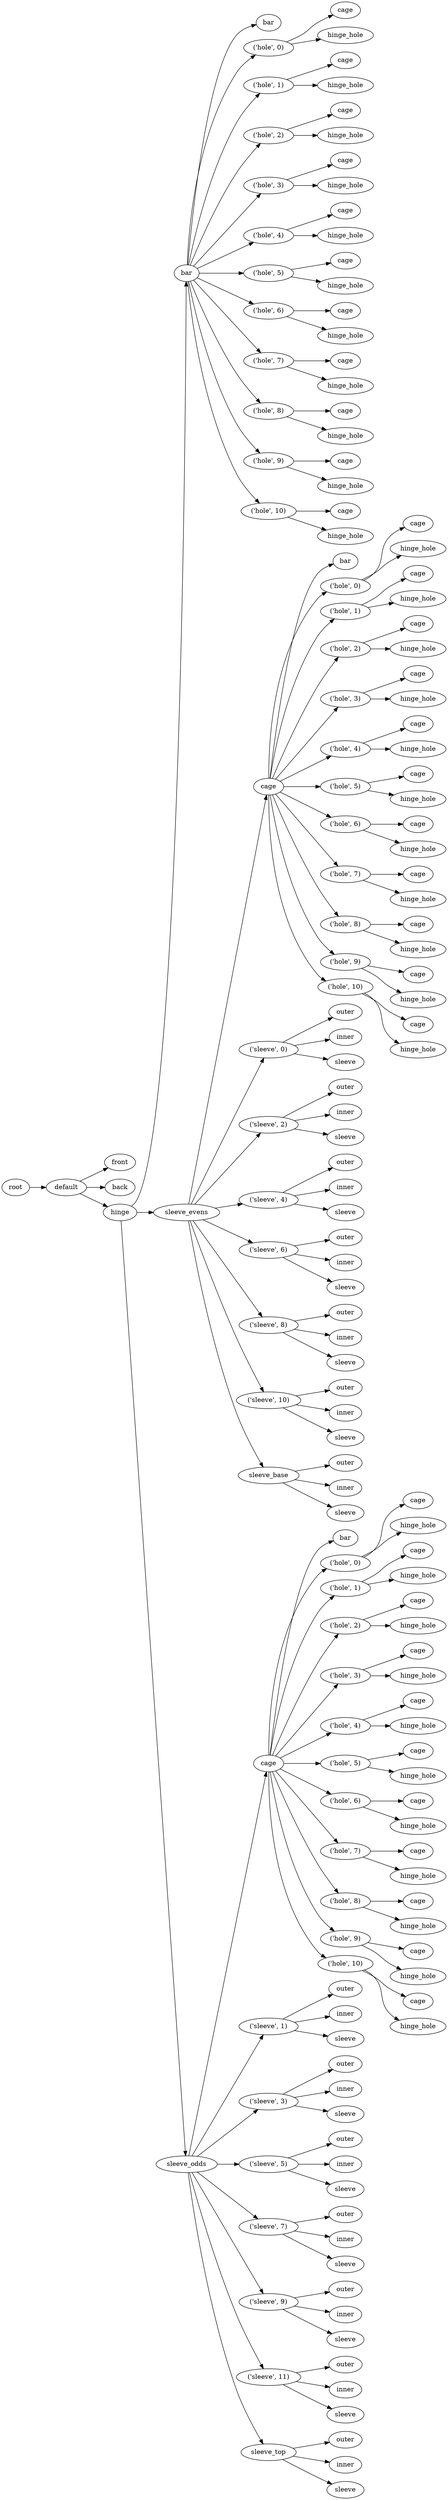 digraph default {
	graph [rankdir=LR]
	root_1 [label=root href="javascript:s=&quot;\(\)\nNone&quot;; console.log(s); alert(s);"]
	default_2 [label=default href="javascript:s=&quot;\(&#x27;default&#x27;,\)\nHingedFlap&quot;; console.log(s); alert(s);" tooltip=HingedFlap]
	front_3 [label=front href="javascript:s=&quot;\(&#x27;default&#x27;,\ &#x27;front&#x27;\)\nBox&quot;; console.log(s); alert(s);" tooltip=Box]
	back_4 [label=back href="javascript:s=&quot;\(&#x27;default&#x27;,\ &#x27;back&#x27;\)\nBox&quot;; console.log(s); alert(s);" tooltip=Box]
	hinge_5 [label=hinge href="javascript:s=&quot;\(&#x27;default&#x27;,\ &#x27;hinge&#x27;\)\nHinge&quot;; console.log(s); alert(s);" tooltip=Hinge]
	bar_6 [label=bar href="javascript:s=&quot;\(&#x27;default&#x27;,\ &#x27;hinge&#x27;,\ &#x27;bar&#x27;\)\nHingeBar&quot;; console.log(s); alert(s);" tooltip=HingeBar]
	bar_7 [label=bar href="javascript:s=&quot;\(&#x27;default&#x27;,\ &#x27;hinge&#x27;,\ &#x27;bar&#x27;,\ &#x27;bar&#x27;\)\nCylinder&quot;; console.log(s); alert(s);" tooltip=Cylinder]
	hole_8 [label="\('hole',\ 0\)" href="javascript:s=&quot;\(&#x27;default&#x27;,\ &#x27;hinge&#x27;,\ &#x27;bar&#x27;,\ \(&#x27;hole&#x27;,\ 0\)\)\nHingeHole&quot;; console.log(s); alert(s);" tooltip=HingeHole]
	cage_9 [label=cage href="javascript:s=&quot;\(&#x27;default&#x27;,\ &#x27;hinge&#x27;,\ &#x27;bar&#x27;,\ \(&#x27;hole&#x27;,\ 0\),\ &#x27;cage&#x27;\)\nCylinder&quot;; console.log(s); alert(s);" tooltip=Cylinder]
	hinge_hole_10 [label=hinge_hole href="javascript:s=&quot;\(&#x27;default&#x27;,\ &#x27;hinge&#x27;,\ &#x27;bar&#x27;,\ \(&#x27;hole&#x27;,\ 0\),\ &#x27;hinge_hole&#x27;\)\nRotateExtrude&quot;; console.log(s); alert(s);" tooltip=RotateExtrude]
	hole_11 [label="\('hole',\ 1\)" href="javascript:s=&quot;\(&#x27;default&#x27;,\ &#x27;hinge&#x27;,\ &#x27;bar&#x27;,\ \(&#x27;hole&#x27;,\ 1\)\)\nHingeHole&quot;; console.log(s); alert(s);" tooltip=HingeHole]
	cage_12 [label=cage href="javascript:s=&quot;\(&#x27;default&#x27;,\ &#x27;hinge&#x27;,\ &#x27;bar&#x27;,\ \(&#x27;hole&#x27;,\ 1\),\ &#x27;cage&#x27;\)\nCylinder&quot;; console.log(s); alert(s);" tooltip=Cylinder]
	hinge_hole_13 [label=hinge_hole href="javascript:s=&quot;\(&#x27;default&#x27;,\ &#x27;hinge&#x27;,\ &#x27;bar&#x27;,\ \(&#x27;hole&#x27;,\ 1\),\ &#x27;hinge_hole&#x27;\)\nRotateExtrude&quot;; console.log(s); alert(s);" tooltip=RotateExtrude]
	hole_14 [label="\('hole',\ 2\)" href="javascript:s=&quot;\(&#x27;default&#x27;,\ &#x27;hinge&#x27;,\ &#x27;bar&#x27;,\ \(&#x27;hole&#x27;,\ 2\)\)\nHingeHole&quot;; console.log(s); alert(s);" tooltip=HingeHole]
	cage_15 [label=cage href="javascript:s=&quot;\(&#x27;default&#x27;,\ &#x27;hinge&#x27;,\ &#x27;bar&#x27;,\ \(&#x27;hole&#x27;,\ 2\),\ &#x27;cage&#x27;\)\nCylinder&quot;; console.log(s); alert(s);" tooltip=Cylinder]
	hinge_hole_16 [label=hinge_hole href="javascript:s=&quot;\(&#x27;default&#x27;,\ &#x27;hinge&#x27;,\ &#x27;bar&#x27;,\ \(&#x27;hole&#x27;,\ 2\),\ &#x27;hinge_hole&#x27;\)\nRotateExtrude&quot;; console.log(s); alert(s);" tooltip=RotateExtrude]
	hole_17 [label="\('hole',\ 3\)" href="javascript:s=&quot;\(&#x27;default&#x27;,\ &#x27;hinge&#x27;,\ &#x27;bar&#x27;,\ \(&#x27;hole&#x27;,\ 3\)\)\nHingeHole&quot;; console.log(s); alert(s);" tooltip=HingeHole]
	cage_18 [label=cage href="javascript:s=&quot;\(&#x27;default&#x27;,\ &#x27;hinge&#x27;,\ &#x27;bar&#x27;,\ \(&#x27;hole&#x27;,\ 3\),\ &#x27;cage&#x27;\)\nCylinder&quot;; console.log(s); alert(s);" tooltip=Cylinder]
	hinge_hole_19 [label=hinge_hole href="javascript:s=&quot;\(&#x27;default&#x27;,\ &#x27;hinge&#x27;,\ &#x27;bar&#x27;,\ \(&#x27;hole&#x27;,\ 3\),\ &#x27;hinge_hole&#x27;\)\nRotateExtrude&quot;; console.log(s); alert(s);" tooltip=RotateExtrude]
	hole_20 [label="\('hole',\ 4\)" href="javascript:s=&quot;\(&#x27;default&#x27;,\ &#x27;hinge&#x27;,\ &#x27;bar&#x27;,\ \(&#x27;hole&#x27;,\ 4\)\)\nHingeHole&quot;; console.log(s); alert(s);" tooltip=HingeHole]
	cage_21 [label=cage href="javascript:s=&quot;\(&#x27;default&#x27;,\ &#x27;hinge&#x27;,\ &#x27;bar&#x27;,\ \(&#x27;hole&#x27;,\ 4\),\ &#x27;cage&#x27;\)\nCylinder&quot;; console.log(s); alert(s);" tooltip=Cylinder]
	hinge_hole_22 [label=hinge_hole href="javascript:s=&quot;\(&#x27;default&#x27;,\ &#x27;hinge&#x27;,\ &#x27;bar&#x27;,\ \(&#x27;hole&#x27;,\ 4\),\ &#x27;hinge_hole&#x27;\)\nRotateExtrude&quot;; console.log(s); alert(s);" tooltip=RotateExtrude]
	hole_23 [label="\('hole',\ 5\)" href="javascript:s=&quot;\(&#x27;default&#x27;,\ &#x27;hinge&#x27;,\ &#x27;bar&#x27;,\ \(&#x27;hole&#x27;,\ 5\)\)\nHingeHole&quot;; console.log(s); alert(s);" tooltip=HingeHole]
	cage_24 [label=cage href="javascript:s=&quot;\(&#x27;default&#x27;,\ &#x27;hinge&#x27;,\ &#x27;bar&#x27;,\ \(&#x27;hole&#x27;,\ 5\),\ &#x27;cage&#x27;\)\nCylinder&quot;; console.log(s); alert(s);" tooltip=Cylinder]
	hinge_hole_25 [label=hinge_hole href="javascript:s=&quot;\(&#x27;default&#x27;,\ &#x27;hinge&#x27;,\ &#x27;bar&#x27;,\ \(&#x27;hole&#x27;,\ 5\),\ &#x27;hinge_hole&#x27;\)\nRotateExtrude&quot;; console.log(s); alert(s);" tooltip=RotateExtrude]
	hole_26 [label="\('hole',\ 6\)" href="javascript:s=&quot;\(&#x27;default&#x27;,\ &#x27;hinge&#x27;,\ &#x27;bar&#x27;,\ \(&#x27;hole&#x27;,\ 6\)\)\nHingeHole&quot;; console.log(s); alert(s);" tooltip=HingeHole]
	cage_27 [label=cage href="javascript:s=&quot;\(&#x27;default&#x27;,\ &#x27;hinge&#x27;,\ &#x27;bar&#x27;,\ \(&#x27;hole&#x27;,\ 6\),\ &#x27;cage&#x27;\)\nCylinder&quot;; console.log(s); alert(s);" tooltip=Cylinder]
	hinge_hole_28 [label=hinge_hole href="javascript:s=&quot;\(&#x27;default&#x27;,\ &#x27;hinge&#x27;,\ &#x27;bar&#x27;,\ \(&#x27;hole&#x27;,\ 6\),\ &#x27;hinge_hole&#x27;\)\nRotateExtrude&quot;; console.log(s); alert(s);" tooltip=RotateExtrude]
	hole_29 [label="\('hole',\ 7\)" href="javascript:s=&quot;\(&#x27;default&#x27;,\ &#x27;hinge&#x27;,\ &#x27;bar&#x27;,\ \(&#x27;hole&#x27;,\ 7\)\)\nHingeHole&quot;; console.log(s); alert(s);" tooltip=HingeHole]
	cage_30 [label=cage href="javascript:s=&quot;\(&#x27;default&#x27;,\ &#x27;hinge&#x27;,\ &#x27;bar&#x27;,\ \(&#x27;hole&#x27;,\ 7\),\ &#x27;cage&#x27;\)\nCylinder&quot;; console.log(s); alert(s);" tooltip=Cylinder]
	hinge_hole_31 [label=hinge_hole href="javascript:s=&quot;\(&#x27;default&#x27;,\ &#x27;hinge&#x27;,\ &#x27;bar&#x27;,\ \(&#x27;hole&#x27;,\ 7\),\ &#x27;hinge_hole&#x27;\)\nRotateExtrude&quot;; console.log(s); alert(s);" tooltip=RotateExtrude]
	hole_32 [label="\('hole',\ 8\)" href="javascript:s=&quot;\(&#x27;default&#x27;,\ &#x27;hinge&#x27;,\ &#x27;bar&#x27;,\ \(&#x27;hole&#x27;,\ 8\)\)\nHingeHole&quot;; console.log(s); alert(s);" tooltip=HingeHole]
	cage_33 [label=cage href="javascript:s=&quot;\(&#x27;default&#x27;,\ &#x27;hinge&#x27;,\ &#x27;bar&#x27;,\ \(&#x27;hole&#x27;,\ 8\),\ &#x27;cage&#x27;\)\nCylinder&quot;; console.log(s); alert(s);" tooltip=Cylinder]
	hinge_hole_34 [label=hinge_hole href="javascript:s=&quot;\(&#x27;default&#x27;,\ &#x27;hinge&#x27;,\ &#x27;bar&#x27;,\ \(&#x27;hole&#x27;,\ 8\),\ &#x27;hinge_hole&#x27;\)\nRotateExtrude&quot;; console.log(s); alert(s);" tooltip=RotateExtrude]
	hole_35 [label="\('hole',\ 9\)" href="javascript:s=&quot;\(&#x27;default&#x27;,\ &#x27;hinge&#x27;,\ &#x27;bar&#x27;,\ \(&#x27;hole&#x27;,\ 9\)\)\nHingeHole&quot;; console.log(s); alert(s);" tooltip=HingeHole]
	cage_36 [label=cage href="javascript:s=&quot;\(&#x27;default&#x27;,\ &#x27;hinge&#x27;,\ &#x27;bar&#x27;,\ \(&#x27;hole&#x27;,\ 9\),\ &#x27;cage&#x27;\)\nCylinder&quot;; console.log(s); alert(s);" tooltip=Cylinder]
	hinge_hole_37 [label=hinge_hole href="javascript:s=&quot;\(&#x27;default&#x27;,\ &#x27;hinge&#x27;,\ &#x27;bar&#x27;,\ \(&#x27;hole&#x27;,\ 9\),\ &#x27;hinge_hole&#x27;\)\nRotateExtrude&quot;; console.log(s); alert(s);" tooltip=RotateExtrude]
	hole_38 [label="\('hole',\ 10\)" href="javascript:s=&quot;\(&#x27;default&#x27;,\ &#x27;hinge&#x27;,\ &#x27;bar&#x27;,\ \(&#x27;hole&#x27;,\ 10\)\)\nHingeHole&quot;; console.log(s); alert(s);" tooltip=HingeHole]
	cage_39 [label=cage href="javascript:s=&quot;\(&#x27;default&#x27;,\ &#x27;hinge&#x27;,\ &#x27;bar&#x27;,\ \(&#x27;hole&#x27;,\ 10\),\ &#x27;cage&#x27;\)\nCylinder&quot;; console.log(s); alert(s);" tooltip=Cylinder]
	hinge_hole_40 [label=hinge_hole href="javascript:s=&quot;\(&#x27;default&#x27;,\ &#x27;hinge&#x27;,\ &#x27;bar&#x27;,\ \(&#x27;hole&#x27;,\ 10\),\ &#x27;hinge_hole&#x27;\)\nRotateExtrude&quot;; console.log(s); alert(s);" tooltip=RotateExtrude]
	sleeve_evens_41 [label=sleeve_evens href="javascript:s=&quot;\(&#x27;default&#x27;,\ &#x27;hinge&#x27;,\ &#x27;sleeve_evens&#x27;\)\nHingeBarSleeveHoles&quot;; console.log(s); alert(s);" tooltip=HingeBarSleeveHoles]
	cage_42 [label=cage href="javascript:s=&quot;\(&#x27;default&#x27;,\ &#x27;hinge&#x27;,\ &#x27;sleeve_evens&#x27;,\ &#x27;cage&#x27;\)\nHingeBar&quot;; console.log(s); alert(s);" tooltip=HingeBar]
	bar_43 [label=bar href="javascript:s=&quot;\(&#x27;default&#x27;,\ &#x27;hinge&#x27;,\ &#x27;sleeve_evens&#x27;,\ &#x27;cage&#x27;,\ &#x27;bar&#x27;\)\nCylinder&quot;; console.log(s); alert(s);" tooltip=Cylinder]
	hole_44 [label="\('hole',\ 0\)" href="javascript:s=&quot;\(&#x27;default&#x27;,\ &#x27;hinge&#x27;,\ &#x27;sleeve_evens&#x27;,\ &#x27;cage&#x27;,\ \(&#x27;hole&#x27;,\ 0\)\)\nHingeHole&quot;; console.log(s); alert(s);" tooltip=HingeHole]
	cage_45 [label=cage href="javascript:s=&quot;\(&#x27;default&#x27;,\ &#x27;hinge&#x27;,\ &#x27;sleeve_evens&#x27;,\ &#x27;cage&#x27;,\ \(&#x27;hole&#x27;,\ 0\),\ &#x27;cage&#x27;\)\nCylinder&quot;; console.log(s); alert(s);" tooltip=Cylinder]
	hinge_hole_46 [label=hinge_hole href="javascript:s=&quot;\(&#x27;default&#x27;,\ &#x27;hinge&#x27;,\ &#x27;sleeve_evens&#x27;,\ &#x27;cage&#x27;,\ \(&#x27;hole&#x27;,\ 0\),\ &#x27;hinge_hole&#x27;\)\nRotateExtrude&quot;; console.log(s); alert(s);" tooltip=RotateExtrude]
	hole_47 [label="\('hole',\ 1\)" href="javascript:s=&quot;\(&#x27;default&#x27;,\ &#x27;hinge&#x27;,\ &#x27;sleeve_evens&#x27;,\ &#x27;cage&#x27;,\ \(&#x27;hole&#x27;,\ 1\)\)\nHingeHole&quot;; console.log(s); alert(s);" tooltip=HingeHole]
	cage_48 [label=cage href="javascript:s=&quot;\(&#x27;default&#x27;,\ &#x27;hinge&#x27;,\ &#x27;sleeve_evens&#x27;,\ &#x27;cage&#x27;,\ \(&#x27;hole&#x27;,\ 1\),\ &#x27;cage&#x27;\)\nCylinder&quot;; console.log(s); alert(s);" tooltip=Cylinder]
	hinge_hole_49 [label=hinge_hole href="javascript:s=&quot;\(&#x27;default&#x27;,\ &#x27;hinge&#x27;,\ &#x27;sleeve_evens&#x27;,\ &#x27;cage&#x27;,\ \(&#x27;hole&#x27;,\ 1\),\ &#x27;hinge_hole&#x27;\)\nRotateExtrude&quot;; console.log(s); alert(s);" tooltip=RotateExtrude]
	hole_50 [label="\('hole',\ 2\)" href="javascript:s=&quot;\(&#x27;default&#x27;,\ &#x27;hinge&#x27;,\ &#x27;sleeve_evens&#x27;,\ &#x27;cage&#x27;,\ \(&#x27;hole&#x27;,\ 2\)\)\nHingeHole&quot;; console.log(s); alert(s);" tooltip=HingeHole]
	cage_51 [label=cage href="javascript:s=&quot;\(&#x27;default&#x27;,\ &#x27;hinge&#x27;,\ &#x27;sleeve_evens&#x27;,\ &#x27;cage&#x27;,\ \(&#x27;hole&#x27;,\ 2\),\ &#x27;cage&#x27;\)\nCylinder&quot;; console.log(s); alert(s);" tooltip=Cylinder]
	hinge_hole_52 [label=hinge_hole href="javascript:s=&quot;\(&#x27;default&#x27;,\ &#x27;hinge&#x27;,\ &#x27;sleeve_evens&#x27;,\ &#x27;cage&#x27;,\ \(&#x27;hole&#x27;,\ 2\),\ &#x27;hinge_hole&#x27;\)\nRotateExtrude&quot;; console.log(s); alert(s);" tooltip=RotateExtrude]
	hole_53 [label="\('hole',\ 3\)" href="javascript:s=&quot;\(&#x27;default&#x27;,\ &#x27;hinge&#x27;,\ &#x27;sleeve_evens&#x27;,\ &#x27;cage&#x27;,\ \(&#x27;hole&#x27;,\ 3\)\)\nHingeHole&quot;; console.log(s); alert(s);" tooltip=HingeHole]
	cage_54 [label=cage href="javascript:s=&quot;\(&#x27;default&#x27;,\ &#x27;hinge&#x27;,\ &#x27;sleeve_evens&#x27;,\ &#x27;cage&#x27;,\ \(&#x27;hole&#x27;,\ 3\),\ &#x27;cage&#x27;\)\nCylinder&quot;; console.log(s); alert(s);" tooltip=Cylinder]
	hinge_hole_55 [label=hinge_hole href="javascript:s=&quot;\(&#x27;default&#x27;,\ &#x27;hinge&#x27;,\ &#x27;sleeve_evens&#x27;,\ &#x27;cage&#x27;,\ \(&#x27;hole&#x27;,\ 3\),\ &#x27;hinge_hole&#x27;\)\nRotateExtrude&quot;; console.log(s); alert(s);" tooltip=RotateExtrude]
	hole_56 [label="\('hole',\ 4\)" href="javascript:s=&quot;\(&#x27;default&#x27;,\ &#x27;hinge&#x27;,\ &#x27;sleeve_evens&#x27;,\ &#x27;cage&#x27;,\ \(&#x27;hole&#x27;,\ 4\)\)\nHingeHole&quot;; console.log(s); alert(s);" tooltip=HingeHole]
	cage_57 [label=cage href="javascript:s=&quot;\(&#x27;default&#x27;,\ &#x27;hinge&#x27;,\ &#x27;sleeve_evens&#x27;,\ &#x27;cage&#x27;,\ \(&#x27;hole&#x27;,\ 4\),\ &#x27;cage&#x27;\)\nCylinder&quot;; console.log(s); alert(s);" tooltip=Cylinder]
	hinge_hole_58 [label=hinge_hole href="javascript:s=&quot;\(&#x27;default&#x27;,\ &#x27;hinge&#x27;,\ &#x27;sleeve_evens&#x27;,\ &#x27;cage&#x27;,\ \(&#x27;hole&#x27;,\ 4\),\ &#x27;hinge_hole&#x27;\)\nRotateExtrude&quot;; console.log(s); alert(s);" tooltip=RotateExtrude]
	hole_59 [label="\('hole',\ 5\)" href="javascript:s=&quot;\(&#x27;default&#x27;,\ &#x27;hinge&#x27;,\ &#x27;sleeve_evens&#x27;,\ &#x27;cage&#x27;,\ \(&#x27;hole&#x27;,\ 5\)\)\nHingeHole&quot;; console.log(s); alert(s);" tooltip=HingeHole]
	cage_60 [label=cage href="javascript:s=&quot;\(&#x27;default&#x27;,\ &#x27;hinge&#x27;,\ &#x27;sleeve_evens&#x27;,\ &#x27;cage&#x27;,\ \(&#x27;hole&#x27;,\ 5\),\ &#x27;cage&#x27;\)\nCylinder&quot;; console.log(s); alert(s);" tooltip=Cylinder]
	hinge_hole_61 [label=hinge_hole href="javascript:s=&quot;\(&#x27;default&#x27;,\ &#x27;hinge&#x27;,\ &#x27;sleeve_evens&#x27;,\ &#x27;cage&#x27;,\ \(&#x27;hole&#x27;,\ 5\),\ &#x27;hinge_hole&#x27;\)\nRotateExtrude&quot;; console.log(s); alert(s);" tooltip=RotateExtrude]
	hole_62 [label="\('hole',\ 6\)" href="javascript:s=&quot;\(&#x27;default&#x27;,\ &#x27;hinge&#x27;,\ &#x27;sleeve_evens&#x27;,\ &#x27;cage&#x27;,\ \(&#x27;hole&#x27;,\ 6\)\)\nHingeHole&quot;; console.log(s); alert(s);" tooltip=HingeHole]
	cage_63 [label=cage href="javascript:s=&quot;\(&#x27;default&#x27;,\ &#x27;hinge&#x27;,\ &#x27;sleeve_evens&#x27;,\ &#x27;cage&#x27;,\ \(&#x27;hole&#x27;,\ 6\),\ &#x27;cage&#x27;\)\nCylinder&quot;; console.log(s); alert(s);" tooltip=Cylinder]
	hinge_hole_64 [label=hinge_hole href="javascript:s=&quot;\(&#x27;default&#x27;,\ &#x27;hinge&#x27;,\ &#x27;sleeve_evens&#x27;,\ &#x27;cage&#x27;,\ \(&#x27;hole&#x27;,\ 6\),\ &#x27;hinge_hole&#x27;\)\nRotateExtrude&quot;; console.log(s); alert(s);" tooltip=RotateExtrude]
	hole_65 [label="\('hole',\ 7\)" href="javascript:s=&quot;\(&#x27;default&#x27;,\ &#x27;hinge&#x27;,\ &#x27;sleeve_evens&#x27;,\ &#x27;cage&#x27;,\ \(&#x27;hole&#x27;,\ 7\)\)\nHingeHole&quot;; console.log(s); alert(s);" tooltip=HingeHole]
	cage_66 [label=cage href="javascript:s=&quot;\(&#x27;default&#x27;,\ &#x27;hinge&#x27;,\ &#x27;sleeve_evens&#x27;,\ &#x27;cage&#x27;,\ \(&#x27;hole&#x27;,\ 7\),\ &#x27;cage&#x27;\)\nCylinder&quot;; console.log(s); alert(s);" tooltip=Cylinder]
	hinge_hole_67 [label=hinge_hole href="javascript:s=&quot;\(&#x27;default&#x27;,\ &#x27;hinge&#x27;,\ &#x27;sleeve_evens&#x27;,\ &#x27;cage&#x27;,\ \(&#x27;hole&#x27;,\ 7\),\ &#x27;hinge_hole&#x27;\)\nRotateExtrude&quot;; console.log(s); alert(s);" tooltip=RotateExtrude]
	hole_68 [label="\('hole',\ 8\)" href="javascript:s=&quot;\(&#x27;default&#x27;,\ &#x27;hinge&#x27;,\ &#x27;sleeve_evens&#x27;,\ &#x27;cage&#x27;,\ \(&#x27;hole&#x27;,\ 8\)\)\nHingeHole&quot;; console.log(s); alert(s);" tooltip=HingeHole]
	cage_69 [label=cage href="javascript:s=&quot;\(&#x27;default&#x27;,\ &#x27;hinge&#x27;,\ &#x27;sleeve_evens&#x27;,\ &#x27;cage&#x27;,\ \(&#x27;hole&#x27;,\ 8\),\ &#x27;cage&#x27;\)\nCylinder&quot;; console.log(s); alert(s);" tooltip=Cylinder]
	hinge_hole_70 [label=hinge_hole href="javascript:s=&quot;\(&#x27;default&#x27;,\ &#x27;hinge&#x27;,\ &#x27;sleeve_evens&#x27;,\ &#x27;cage&#x27;,\ \(&#x27;hole&#x27;,\ 8\),\ &#x27;hinge_hole&#x27;\)\nRotateExtrude&quot;; console.log(s); alert(s);" tooltip=RotateExtrude]
	hole_71 [label="\('hole',\ 9\)" href="javascript:s=&quot;\(&#x27;default&#x27;,\ &#x27;hinge&#x27;,\ &#x27;sleeve_evens&#x27;,\ &#x27;cage&#x27;,\ \(&#x27;hole&#x27;,\ 9\)\)\nHingeHole&quot;; console.log(s); alert(s);" tooltip=HingeHole]
	cage_72 [label=cage href="javascript:s=&quot;\(&#x27;default&#x27;,\ &#x27;hinge&#x27;,\ &#x27;sleeve_evens&#x27;,\ &#x27;cage&#x27;,\ \(&#x27;hole&#x27;,\ 9\),\ &#x27;cage&#x27;\)\nCylinder&quot;; console.log(s); alert(s);" tooltip=Cylinder]
	hinge_hole_73 [label=hinge_hole href="javascript:s=&quot;\(&#x27;default&#x27;,\ &#x27;hinge&#x27;,\ &#x27;sleeve_evens&#x27;,\ &#x27;cage&#x27;,\ \(&#x27;hole&#x27;,\ 9\),\ &#x27;hinge_hole&#x27;\)\nRotateExtrude&quot;; console.log(s); alert(s);" tooltip=RotateExtrude]
	hole_74 [label="\('hole',\ 10\)" href="javascript:s=&quot;\(&#x27;default&#x27;,\ &#x27;hinge&#x27;,\ &#x27;sleeve_evens&#x27;,\ &#x27;cage&#x27;,\ \(&#x27;hole&#x27;,\ 10\)\)\nHingeHole&quot;; console.log(s); alert(s);" tooltip=HingeHole]
	cage_75 [label=cage href="javascript:s=&quot;\(&#x27;default&#x27;,\ &#x27;hinge&#x27;,\ &#x27;sleeve_evens&#x27;,\ &#x27;cage&#x27;,\ \(&#x27;hole&#x27;,\ 10\),\ &#x27;cage&#x27;\)\nCylinder&quot;; console.log(s); alert(s);" tooltip=Cylinder]
	hinge_hole_76 [label=hinge_hole href="javascript:s=&quot;\(&#x27;default&#x27;,\ &#x27;hinge&#x27;,\ &#x27;sleeve_evens&#x27;,\ &#x27;cage&#x27;,\ \(&#x27;hole&#x27;,\ 10\),\ &#x27;hinge_hole&#x27;\)\nRotateExtrude&quot;; console.log(s); alert(s);" tooltip=RotateExtrude]
	sleeve_77 [label="\('sleeve',\ 0\)" href="javascript:s=&quot;\(&#x27;default&#x27;,\ &#x27;hinge&#x27;,\ &#x27;sleeve_evens&#x27;,\ \(&#x27;sleeve&#x27;,\ 0\)\)\nSleeveAndKeyway&quot;; console.log(s); alert(s);" tooltip=SleeveAndKeyway]
	outer_78 [label=outer href="javascript:s=&quot;\(&#x27;default&#x27;,\ &#x27;hinge&#x27;,\ &#x27;sleeve_evens&#x27;,\ \(&#x27;sleeve&#x27;,\ 0\),\ &#x27;outer&#x27;\)\nCylinder&quot;; console.log(s); alert(s);" tooltip=Cylinder]
	inner_79 [label=inner href="javascript:s=&quot;\(&#x27;default&#x27;,\ &#x27;hinge&#x27;,\ &#x27;sleeve_evens&#x27;,\ \(&#x27;sleeve&#x27;,\ 0\),\ &#x27;inner&#x27;\)\nCylinder&quot;; console.log(s); alert(s);" tooltip=Cylinder]
	sleeve_80 [label=sleeve href="javascript:s=&quot;\(&#x27;default&#x27;,\ &#x27;hinge&#x27;,\ &#x27;sleeve_evens&#x27;,\ \(&#x27;sleeve&#x27;,\ 0\),\ &#x27;sleeve&#x27;\)\nLinearExtrude&quot;; console.log(s); alert(s);" tooltip=LinearExtrude]
	sleeve_81 [label="\('sleeve',\ 2\)" href="javascript:s=&quot;\(&#x27;default&#x27;,\ &#x27;hinge&#x27;,\ &#x27;sleeve_evens&#x27;,\ \(&#x27;sleeve&#x27;,\ 2\)\)\nSleeveAndKeyway&quot;; console.log(s); alert(s);" tooltip=SleeveAndKeyway]
	outer_82 [label=outer href="javascript:s=&quot;\(&#x27;default&#x27;,\ &#x27;hinge&#x27;,\ &#x27;sleeve_evens&#x27;,\ \(&#x27;sleeve&#x27;,\ 2\),\ &#x27;outer&#x27;\)\nCylinder&quot;; console.log(s); alert(s);" tooltip=Cylinder]
	inner_83 [label=inner href="javascript:s=&quot;\(&#x27;default&#x27;,\ &#x27;hinge&#x27;,\ &#x27;sleeve_evens&#x27;,\ \(&#x27;sleeve&#x27;,\ 2\),\ &#x27;inner&#x27;\)\nCylinder&quot;; console.log(s); alert(s);" tooltip=Cylinder]
	sleeve_84 [label=sleeve href="javascript:s=&quot;\(&#x27;default&#x27;,\ &#x27;hinge&#x27;,\ &#x27;sleeve_evens&#x27;,\ \(&#x27;sleeve&#x27;,\ 2\),\ &#x27;sleeve&#x27;\)\nLinearExtrude&quot;; console.log(s); alert(s);" tooltip=LinearExtrude]
	sleeve_85 [label="\('sleeve',\ 4\)" href="javascript:s=&quot;\(&#x27;default&#x27;,\ &#x27;hinge&#x27;,\ &#x27;sleeve_evens&#x27;,\ \(&#x27;sleeve&#x27;,\ 4\)\)\nSleeveAndKeyway&quot;; console.log(s); alert(s);" tooltip=SleeveAndKeyway]
	outer_86 [label=outer href="javascript:s=&quot;\(&#x27;default&#x27;,\ &#x27;hinge&#x27;,\ &#x27;sleeve_evens&#x27;,\ \(&#x27;sleeve&#x27;,\ 4\),\ &#x27;outer&#x27;\)\nCylinder&quot;; console.log(s); alert(s);" tooltip=Cylinder]
	inner_87 [label=inner href="javascript:s=&quot;\(&#x27;default&#x27;,\ &#x27;hinge&#x27;,\ &#x27;sleeve_evens&#x27;,\ \(&#x27;sleeve&#x27;,\ 4\),\ &#x27;inner&#x27;\)\nCylinder&quot;; console.log(s); alert(s);" tooltip=Cylinder]
	sleeve_88 [label=sleeve href="javascript:s=&quot;\(&#x27;default&#x27;,\ &#x27;hinge&#x27;,\ &#x27;sleeve_evens&#x27;,\ \(&#x27;sleeve&#x27;,\ 4\),\ &#x27;sleeve&#x27;\)\nLinearExtrude&quot;; console.log(s); alert(s);" tooltip=LinearExtrude]
	sleeve_89 [label="\('sleeve',\ 6\)" href="javascript:s=&quot;\(&#x27;default&#x27;,\ &#x27;hinge&#x27;,\ &#x27;sleeve_evens&#x27;,\ \(&#x27;sleeve&#x27;,\ 6\)\)\nSleeveAndKeyway&quot;; console.log(s); alert(s);" tooltip=SleeveAndKeyway]
	outer_90 [label=outer href="javascript:s=&quot;\(&#x27;default&#x27;,\ &#x27;hinge&#x27;,\ &#x27;sleeve_evens&#x27;,\ \(&#x27;sleeve&#x27;,\ 6\),\ &#x27;outer&#x27;\)\nCylinder&quot;; console.log(s); alert(s);" tooltip=Cylinder]
	inner_91 [label=inner href="javascript:s=&quot;\(&#x27;default&#x27;,\ &#x27;hinge&#x27;,\ &#x27;sleeve_evens&#x27;,\ \(&#x27;sleeve&#x27;,\ 6\),\ &#x27;inner&#x27;\)\nCylinder&quot;; console.log(s); alert(s);" tooltip=Cylinder]
	sleeve_92 [label=sleeve href="javascript:s=&quot;\(&#x27;default&#x27;,\ &#x27;hinge&#x27;,\ &#x27;sleeve_evens&#x27;,\ \(&#x27;sleeve&#x27;,\ 6\),\ &#x27;sleeve&#x27;\)\nLinearExtrude&quot;; console.log(s); alert(s);" tooltip=LinearExtrude]
	sleeve_93 [label="\('sleeve',\ 8\)" href="javascript:s=&quot;\(&#x27;default&#x27;,\ &#x27;hinge&#x27;,\ &#x27;sleeve_evens&#x27;,\ \(&#x27;sleeve&#x27;,\ 8\)\)\nSleeveAndKeyway&quot;; console.log(s); alert(s);" tooltip=SleeveAndKeyway]
	outer_94 [label=outer href="javascript:s=&quot;\(&#x27;default&#x27;,\ &#x27;hinge&#x27;,\ &#x27;sleeve_evens&#x27;,\ \(&#x27;sleeve&#x27;,\ 8\),\ &#x27;outer&#x27;\)\nCylinder&quot;; console.log(s); alert(s);" tooltip=Cylinder]
	inner_95 [label=inner href="javascript:s=&quot;\(&#x27;default&#x27;,\ &#x27;hinge&#x27;,\ &#x27;sleeve_evens&#x27;,\ \(&#x27;sleeve&#x27;,\ 8\),\ &#x27;inner&#x27;\)\nCylinder&quot;; console.log(s); alert(s);" tooltip=Cylinder]
	sleeve_96 [label=sleeve href="javascript:s=&quot;\(&#x27;default&#x27;,\ &#x27;hinge&#x27;,\ &#x27;sleeve_evens&#x27;,\ \(&#x27;sleeve&#x27;,\ 8\),\ &#x27;sleeve&#x27;\)\nLinearExtrude&quot;; console.log(s); alert(s);" tooltip=LinearExtrude]
	sleeve_97 [label="\('sleeve',\ 10\)" href="javascript:s=&quot;\(&#x27;default&#x27;,\ &#x27;hinge&#x27;,\ &#x27;sleeve_evens&#x27;,\ \(&#x27;sleeve&#x27;,\ 10\)\)\nSleeveAndKeyway&quot;; console.log(s); alert(s);" tooltip=SleeveAndKeyway]
	outer_98 [label=outer href="javascript:s=&quot;\(&#x27;default&#x27;,\ &#x27;hinge&#x27;,\ &#x27;sleeve_evens&#x27;,\ \(&#x27;sleeve&#x27;,\ 10\),\ &#x27;outer&#x27;\)\nCylinder&quot;; console.log(s); alert(s);" tooltip=Cylinder]
	inner_99 [label=inner href="javascript:s=&quot;\(&#x27;default&#x27;,\ &#x27;hinge&#x27;,\ &#x27;sleeve_evens&#x27;,\ \(&#x27;sleeve&#x27;,\ 10\),\ &#x27;inner&#x27;\)\nCylinder&quot;; console.log(s); alert(s);" tooltip=Cylinder]
	sleeve_100 [label=sleeve href="javascript:s=&quot;\(&#x27;default&#x27;,\ &#x27;hinge&#x27;,\ &#x27;sleeve_evens&#x27;,\ \(&#x27;sleeve&#x27;,\ 10\),\ &#x27;sleeve&#x27;\)\nLinearExtrude&quot;; console.log(s); alert(s);" tooltip=LinearExtrude]
	sleeve_base_101 [label=sleeve_base href="javascript:s=&quot;\(&#x27;default&#x27;,\ &#x27;hinge&#x27;,\ &#x27;sleeve_evens&#x27;,\ &#x27;sleeve_base&#x27;\)\nSleeve&quot;; console.log(s); alert(s);" tooltip=Sleeve]
	outer_102 [label=outer href="javascript:s=&quot;\(&#x27;default&#x27;,\ &#x27;hinge&#x27;,\ &#x27;sleeve_evens&#x27;,\ &#x27;sleeve_base&#x27;,\ &#x27;outer&#x27;\)\nCylinder&quot;; console.log(s); alert(s);" tooltip=Cylinder]
	inner_103 [label=inner href="javascript:s=&quot;\(&#x27;default&#x27;,\ &#x27;hinge&#x27;,\ &#x27;sleeve_evens&#x27;,\ &#x27;sleeve_base&#x27;,\ &#x27;inner&#x27;\)\nCylinder&quot;; console.log(s); alert(s);" tooltip=Cylinder]
	sleeve_104 [label=sleeve href="javascript:s=&quot;\(&#x27;default&#x27;,\ &#x27;hinge&#x27;,\ &#x27;sleeve_evens&#x27;,\ &#x27;sleeve_base&#x27;,\ &#x27;sleeve&#x27;\)\nRotateExtrude&quot;; console.log(s); alert(s);" tooltip=RotateExtrude]
	sleeve_odds_105 [label=sleeve_odds href="javascript:s=&quot;\(&#x27;default&#x27;,\ &#x27;hinge&#x27;,\ &#x27;sleeve_odds&#x27;\)\nHingeBarSleeveHoles&quot;; console.log(s); alert(s);" tooltip=HingeBarSleeveHoles]
	cage_106 [label=cage href="javascript:s=&quot;\(&#x27;default&#x27;,\ &#x27;hinge&#x27;,\ &#x27;sleeve_odds&#x27;,\ &#x27;cage&#x27;\)\nHingeBar&quot;; console.log(s); alert(s);" tooltip=HingeBar]
	bar_107 [label=bar href="javascript:s=&quot;\(&#x27;default&#x27;,\ &#x27;hinge&#x27;,\ &#x27;sleeve_odds&#x27;,\ &#x27;cage&#x27;,\ &#x27;bar&#x27;\)\nCylinder&quot;; console.log(s); alert(s);" tooltip=Cylinder]
	hole_108 [label="\('hole',\ 0\)" href="javascript:s=&quot;\(&#x27;default&#x27;,\ &#x27;hinge&#x27;,\ &#x27;sleeve_odds&#x27;,\ &#x27;cage&#x27;,\ \(&#x27;hole&#x27;,\ 0\)\)\nHingeHole&quot;; console.log(s); alert(s);" tooltip=HingeHole]
	cage_109 [label=cage href="javascript:s=&quot;\(&#x27;default&#x27;,\ &#x27;hinge&#x27;,\ &#x27;sleeve_odds&#x27;,\ &#x27;cage&#x27;,\ \(&#x27;hole&#x27;,\ 0\),\ &#x27;cage&#x27;\)\nCylinder&quot;; console.log(s); alert(s);" tooltip=Cylinder]
	hinge_hole_110 [label=hinge_hole href="javascript:s=&quot;\(&#x27;default&#x27;,\ &#x27;hinge&#x27;,\ &#x27;sleeve_odds&#x27;,\ &#x27;cage&#x27;,\ \(&#x27;hole&#x27;,\ 0\),\ &#x27;hinge_hole&#x27;\)\nRotateExtrude&quot;; console.log(s); alert(s);" tooltip=RotateExtrude]
	hole_111 [label="\('hole',\ 1\)" href="javascript:s=&quot;\(&#x27;default&#x27;,\ &#x27;hinge&#x27;,\ &#x27;sleeve_odds&#x27;,\ &#x27;cage&#x27;,\ \(&#x27;hole&#x27;,\ 1\)\)\nHingeHole&quot;; console.log(s); alert(s);" tooltip=HingeHole]
	cage_112 [label=cage href="javascript:s=&quot;\(&#x27;default&#x27;,\ &#x27;hinge&#x27;,\ &#x27;sleeve_odds&#x27;,\ &#x27;cage&#x27;,\ \(&#x27;hole&#x27;,\ 1\),\ &#x27;cage&#x27;\)\nCylinder&quot;; console.log(s); alert(s);" tooltip=Cylinder]
	hinge_hole_113 [label=hinge_hole href="javascript:s=&quot;\(&#x27;default&#x27;,\ &#x27;hinge&#x27;,\ &#x27;sleeve_odds&#x27;,\ &#x27;cage&#x27;,\ \(&#x27;hole&#x27;,\ 1\),\ &#x27;hinge_hole&#x27;\)\nRotateExtrude&quot;; console.log(s); alert(s);" tooltip=RotateExtrude]
	hole_114 [label="\('hole',\ 2\)" href="javascript:s=&quot;\(&#x27;default&#x27;,\ &#x27;hinge&#x27;,\ &#x27;sleeve_odds&#x27;,\ &#x27;cage&#x27;,\ \(&#x27;hole&#x27;,\ 2\)\)\nHingeHole&quot;; console.log(s); alert(s);" tooltip=HingeHole]
	cage_115 [label=cage href="javascript:s=&quot;\(&#x27;default&#x27;,\ &#x27;hinge&#x27;,\ &#x27;sleeve_odds&#x27;,\ &#x27;cage&#x27;,\ \(&#x27;hole&#x27;,\ 2\),\ &#x27;cage&#x27;\)\nCylinder&quot;; console.log(s); alert(s);" tooltip=Cylinder]
	hinge_hole_116 [label=hinge_hole href="javascript:s=&quot;\(&#x27;default&#x27;,\ &#x27;hinge&#x27;,\ &#x27;sleeve_odds&#x27;,\ &#x27;cage&#x27;,\ \(&#x27;hole&#x27;,\ 2\),\ &#x27;hinge_hole&#x27;\)\nRotateExtrude&quot;; console.log(s); alert(s);" tooltip=RotateExtrude]
	hole_117 [label="\('hole',\ 3\)" href="javascript:s=&quot;\(&#x27;default&#x27;,\ &#x27;hinge&#x27;,\ &#x27;sleeve_odds&#x27;,\ &#x27;cage&#x27;,\ \(&#x27;hole&#x27;,\ 3\)\)\nHingeHole&quot;; console.log(s); alert(s);" tooltip=HingeHole]
	cage_118 [label=cage href="javascript:s=&quot;\(&#x27;default&#x27;,\ &#x27;hinge&#x27;,\ &#x27;sleeve_odds&#x27;,\ &#x27;cage&#x27;,\ \(&#x27;hole&#x27;,\ 3\),\ &#x27;cage&#x27;\)\nCylinder&quot;; console.log(s); alert(s);" tooltip=Cylinder]
	hinge_hole_119 [label=hinge_hole href="javascript:s=&quot;\(&#x27;default&#x27;,\ &#x27;hinge&#x27;,\ &#x27;sleeve_odds&#x27;,\ &#x27;cage&#x27;,\ \(&#x27;hole&#x27;,\ 3\),\ &#x27;hinge_hole&#x27;\)\nRotateExtrude&quot;; console.log(s); alert(s);" tooltip=RotateExtrude]
	hole_120 [label="\('hole',\ 4\)" href="javascript:s=&quot;\(&#x27;default&#x27;,\ &#x27;hinge&#x27;,\ &#x27;sleeve_odds&#x27;,\ &#x27;cage&#x27;,\ \(&#x27;hole&#x27;,\ 4\)\)\nHingeHole&quot;; console.log(s); alert(s);" tooltip=HingeHole]
	cage_121 [label=cage href="javascript:s=&quot;\(&#x27;default&#x27;,\ &#x27;hinge&#x27;,\ &#x27;sleeve_odds&#x27;,\ &#x27;cage&#x27;,\ \(&#x27;hole&#x27;,\ 4\),\ &#x27;cage&#x27;\)\nCylinder&quot;; console.log(s); alert(s);" tooltip=Cylinder]
	hinge_hole_122 [label=hinge_hole href="javascript:s=&quot;\(&#x27;default&#x27;,\ &#x27;hinge&#x27;,\ &#x27;sleeve_odds&#x27;,\ &#x27;cage&#x27;,\ \(&#x27;hole&#x27;,\ 4\),\ &#x27;hinge_hole&#x27;\)\nRotateExtrude&quot;; console.log(s); alert(s);" tooltip=RotateExtrude]
	hole_123 [label="\('hole',\ 5\)" href="javascript:s=&quot;\(&#x27;default&#x27;,\ &#x27;hinge&#x27;,\ &#x27;sleeve_odds&#x27;,\ &#x27;cage&#x27;,\ \(&#x27;hole&#x27;,\ 5\)\)\nHingeHole&quot;; console.log(s); alert(s);" tooltip=HingeHole]
	cage_124 [label=cage href="javascript:s=&quot;\(&#x27;default&#x27;,\ &#x27;hinge&#x27;,\ &#x27;sleeve_odds&#x27;,\ &#x27;cage&#x27;,\ \(&#x27;hole&#x27;,\ 5\),\ &#x27;cage&#x27;\)\nCylinder&quot;; console.log(s); alert(s);" tooltip=Cylinder]
	hinge_hole_125 [label=hinge_hole href="javascript:s=&quot;\(&#x27;default&#x27;,\ &#x27;hinge&#x27;,\ &#x27;sleeve_odds&#x27;,\ &#x27;cage&#x27;,\ \(&#x27;hole&#x27;,\ 5\),\ &#x27;hinge_hole&#x27;\)\nRotateExtrude&quot;; console.log(s); alert(s);" tooltip=RotateExtrude]
	hole_126 [label="\('hole',\ 6\)" href="javascript:s=&quot;\(&#x27;default&#x27;,\ &#x27;hinge&#x27;,\ &#x27;sleeve_odds&#x27;,\ &#x27;cage&#x27;,\ \(&#x27;hole&#x27;,\ 6\)\)\nHingeHole&quot;; console.log(s); alert(s);" tooltip=HingeHole]
	cage_127 [label=cage href="javascript:s=&quot;\(&#x27;default&#x27;,\ &#x27;hinge&#x27;,\ &#x27;sleeve_odds&#x27;,\ &#x27;cage&#x27;,\ \(&#x27;hole&#x27;,\ 6\),\ &#x27;cage&#x27;\)\nCylinder&quot;; console.log(s); alert(s);" tooltip=Cylinder]
	hinge_hole_128 [label=hinge_hole href="javascript:s=&quot;\(&#x27;default&#x27;,\ &#x27;hinge&#x27;,\ &#x27;sleeve_odds&#x27;,\ &#x27;cage&#x27;,\ \(&#x27;hole&#x27;,\ 6\),\ &#x27;hinge_hole&#x27;\)\nRotateExtrude&quot;; console.log(s); alert(s);" tooltip=RotateExtrude]
	hole_129 [label="\('hole',\ 7\)" href="javascript:s=&quot;\(&#x27;default&#x27;,\ &#x27;hinge&#x27;,\ &#x27;sleeve_odds&#x27;,\ &#x27;cage&#x27;,\ \(&#x27;hole&#x27;,\ 7\)\)\nHingeHole&quot;; console.log(s); alert(s);" tooltip=HingeHole]
	cage_130 [label=cage href="javascript:s=&quot;\(&#x27;default&#x27;,\ &#x27;hinge&#x27;,\ &#x27;sleeve_odds&#x27;,\ &#x27;cage&#x27;,\ \(&#x27;hole&#x27;,\ 7\),\ &#x27;cage&#x27;\)\nCylinder&quot;; console.log(s); alert(s);" tooltip=Cylinder]
	hinge_hole_131 [label=hinge_hole href="javascript:s=&quot;\(&#x27;default&#x27;,\ &#x27;hinge&#x27;,\ &#x27;sleeve_odds&#x27;,\ &#x27;cage&#x27;,\ \(&#x27;hole&#x27;,\ 7\),\ &#x27;hinge_hole&#x27;\)\nRotateExtrude&quot;; console.log(s); alert(s);" tooltip=RotateExtrude]
	hole_132 [label="\('hole',\ 8\)" href="javascript:s=&quot;\(&#x27;default&#x27;,\ &#x27;hinge&#x27;,\ &#x27;sleeve_odds&#x27;,\ &#x27;cage&#x27;,\ \(&#x27;hole&#x27;,\ 8\)\)\nHingeHole&quot;; console.log(s); alert(s);" tooltip=HingeHole]
	cage_133 [label=cage href="javascript:s=&quot;\(&#x27;default&#x27;,\ &#x27;hinge&#x27;,\ &#x27;sleeve_odds&#x27;,\ &#x27;cage&#x27;,\ \(&#x27;hole&#x27;,\ 8\),\ &#x27;cage&#x27;\)\nCylinder&quot;; console.log(s); alert(s);" tooltip=Cylinder]
	hinge_hole_134 [label=hinge_hole href="javascript:s=&quot;\(&#x27;default&#x27;,\ &#x27;hinge&#x27;,\ &#x27;sleeve_odds&#x27;,\ &#x27;cage&#x27;,\ \(&#x27;hole&#x27;,\ 8\),\ &#x27;hinge_hole&#x27;\)\nRotateExtrude&quot;; console.log(s); alert(s);" tooltip=RotateExtrude]
	hole_135 [label="\('hole',\ 9\)" href="javascript:s=&quot;\(&#x27;default&#x27;,\ &#x27;hinge&#x27;,\ &#x27;sleeve_odds&#x27;,\ &#x27;cage&#x27;,\ \(&#x27;hole&#x27;,\ 9\)\)\nHingeHole&quot;; console.log(s); alert(s);" tooltip=HingeHole]
	cage_136 [label=cage href="javascript:s=&quot;\(&#x27;default&#x27;,\ &#x27;hinge&#x27;,\ &#x27;sleeve_odds&#x27;,\ &#x27;cage&#x27;,\ \(&#x27;hole&#x27;,\ 9\),\ &#x27;cage&#x27;\)\nCylinder&quot;; console.log(s); alert(s);" tooltip=Cylinder]
	hinge_hole_137 [label=hinge_hole href="javascript:s=&quot;\(&#x27;default&#x27;,\ &#x27;hinge&#x27;,\ &#x27;sleeve_odds&#x27;,\ &#x27;cage&#x27;,\ \(&#x27;hole&#x27;,\ 9\),\ &#x27;hinge_hole&#x27;\)\nRotateExtrude&quot;; console.log(s); alert(s);" tooltip=RotateExtrude]
	hole_138 [label="\('hole',\ 10\)" href="javascript:s=&quot;\(&#x27;default&#x27;,\ &#x27;hinge&#x27;,\ &#x27;sleeve_odds&#x27;,\ &#x27;cage&#x27;,\ \(&#x27;hole&#x27;,\ 10\)\)\nHingeHole&quot;; console.log(s); alert(s);" tooltip=HingeHole]
	cage_139 [label=cage href="javascript:s=&quot;\(&#x27;default&#x27;,\ &#x27;hinge&#x27;,\ &#x27;sleeve_odds&#x27;,\ &#x27;cage&#x27;,\ \(&#x27;hole&#x27;,\ 10\),\ &#x27;cage&#x27;\)\nCylinder&quot;; console.log(s); alert(s);" tooltip=Cylinder]
	hinge_hole_140 [label=hinge_hole href="javascript:s=&quot;\(&#x27;default&#x27;,\ &#x27;hinge&#x27;,\ &#x27;sleeve_odds&#x27;,\ &#x27;cage&#x27;,\ \(&#x27;hole&#x27;,\ 10\),\ &#x27;hinge_hole&#x27;\)\nRotateExtrude&quot;; console.log(s); alert(s);" tooltip=RotateExtrude]
	sleeve_141 [label="\('sleeve',\ 1\)" href="javascript:s=&quot;\(&#x27;default&#x27;,\ &#x27;hinge&#x27;,\ &#x27;sleeve_odds&#x27;,\ \(&#x27;sleeve&#x27;,\ 1\)\)\nSleeveAndKeyway&quot;; console.log(s); alert(s);" tooltip=SleeveAndKeyway]
	outer_142 [label=outer href="javascript:s=&quot;\(&#x27;default&#x27;,\ &#x27;hinge&#x27;,\ &#x27;sleeve_odds&#x27;,\ \(&#x27;sleeve&#x27;,\ 1\),\ &#x27;outer&#x27;\)\nCylinder&quot;; console.log(s); alert(s);" tooltip=Cylinder]
	inner_143 [label=inner href="javascript:s=&quot;\(&#x27;default&#x27;,\ &#x27;hinge&#x27;,\ &#x27;sleeve_odds&#x27;,\ \(&#x27;sleeve&#x27;,\ 1\),\ &#x27;inner&#x27;\)\nCylinder&quot;; console.log(s); alert(s);" tooltip=Cylinder]
	sleeve_144 [label=sleeve href="javascript:s=&quot;\(&#x27;default&#x27;,\ &#x27;hinge&#x27;,\ &#x27;sleeve_odds&#x27;,\ \(&#x27;sleeve&#x27;,\ 1\),\ &#x27;sleeve&#x27;\)\nLinearExtrude&quot;; console.log(s); alert(s);" tooltip=LinearExtrude]
	sleeve_145 [label="\('sleeve',\ 3\)" href="javascript:s=&quot;\(&#x27;default&#x27;,\ &#x27;hinge&#x27;,\ &#x27;sleeve_odds&#x27;,\ \(&#x27;sleeve&#x27;,\ 3\)\)\nSleeveAndKeyway&quot;; console.log(s); alert(s);" tooltip=SleeveAndKeyway]
	outer_146 [label=outer href="javascript:s=&quot;\(&#x27;default&#x27;,\ &#x27;hinge&#x27;,\ &#x27;sleeve_odds&#x27;,\ \(&#x27;sleeve&#x27;,\ 3\),\ &#x27;outer&#x27;\)\nCylinder&quot;; console.log(s); alert(s);" tooltip=Cylinder]
	inner_147 [label=inner href="javascript:s=&quot;\(&#x27;default&#x27;,\ &#x27;hinge&#x27;,\ &#x27;sleeve_odds&#x27;,\ \(&#x27;sleeve&#x27;,\ 3\),\ &#x27;inner&#x27;\)\nCylinder&quot;; console.log(s); alert(s);" tooltip=Cylinder]
	sleeve_148 [label=sleeve href="javascript:s=&quot;\(&#x27;default&#x27;,\ &#x27;hinge&#x27;,\ &#x27;sleeve_odds&#x27;,\ \(&#x27;sleeve&#x27;,\ 3\),\ &#x27;sleeve&#x27;\)\nLinearExtrude&quot;; console.log(s); alert(s);" tooltip=LinearExtrude]
	sleeve_149 [label="\('sleeve',\ 5\)" href="javascript:s=&quot;\(&#x27;default&#x27;,\ &#x27;hinge&#x27;,\ &#x27;sleeve_odds&#x27;,\ \(&#x27;sleeve&#x27;,\ 5\)\)\nSleeveAndKeyway&quot;; console.log(s); alert(s);" tooltip=SleeveAndKeyway]
	outer_150 [label=outer href="javascript:s=&quot;\(&#x27;default&#x27;,\ &#x27;hinge&#x27;,\ &#x27;sleeve_odds&#x27;,\ \(&#x27;sleeve&#x27;,\ 5\),\ &#x27;outer&#x27;\)\nCylinder&quot;; console.log(s); alert(s);" tooltip=Cylinder]
	inner_151 [label=inner href="javascript:s=&quot;\(&#x27;default&#x27;,\ &#x27;hinge&#x27;,\ &#x27;sleeve_odds&#x27;,\ \(&#x27;sleeve&#x27;,\ 5\),\ &#x27;inner&#x27;\)\nCylinder&quot;; console.log(s); alert(s);" tooltip=Cylinder]
	sleeve_152 [label=sleeve href="javascript:s=&quot;\(&#x27;default&#x27;,\ &#x27;hinge&#x27;,\ &#x27;sleeve_odds&#x27;,\ \(&#x27;sleeve&#x27;,\ 5\),\ &#x27;sleeve&#x27;\)\nLinearExtrude&quot;; console.log(s); alert(s);" tooltip=LinearExtrude]
	sleeve_153 [label="\('sleeve',\ 7\)" href="javascript:s=&quot;\(&#x27;default&#x27;,\ &#x27;hinge&#x27;,\ &#x27;sleeve_odds&#x27;,\ \(&#x27;sleeve&#x27;,\ 7\)\)\nSleeveAndKeyway&quot;; console.log(s); alert(s);" tooltip=SleeveAndKeyway]
	outer_154 [label=outer href="javascript:s=&quot;\(&#x27;default&#x27;,\ &#x27;hinge&#x27;,\ &#x27;sleeve_odds&#x27;,\ \(&#x27;sleeve&#x27;,\ 7\),\ &#x27;outer&#x27;\)\nCylinder&quot;; console.log(s); alert(s);" tooltip=Cylinder]
	inner_155 [label=inner href="javascript:s=&quot;\(&#x27;default&#x27;,\ &#x27;hinge&#x27;,\ &#x27;sleeve_odds&#x27;,\ \(&#x27;sleeve&#x27;,\ 7\),\ &#x27;inner&#x27;\)\nCylinder&quot;; console.log(s); alert(s);" tooltip=Cylinder]
	sleeve_156 [label=sleeve href="javascript:s=&quot;\(&#x27;default&#x27;,\ &#x27;hinge&#x27;,\ &#x27;sleeve_odds&#x27;,\ \(&#x27;sleeve&#x27;,\ 7\),\ &#x27;sleeve&#x27;\)\nLinearExtrude&quot;; console.log(s); alert(s);" tooltip=LinearExtrude]
	sleeve_157 [label="\('sleeve',\ 9\)" href="javascript:s=&quot;\(&#x27;default&#x27;,\ &#x27;hinge&#x27;,\ &#x27;sleeve_odds&#x27;,\ \(&#x27;sleeve&#x27;,\ 9\)\)\nSleeveAndKeyway&quot;; console.log(s); alert(s);" tooltip=SleeveAndKeyway]
	outer_158 [label=outer href="javascript:s=&quot;\(&#x27;default&#x27;,\ &#x27;hinge&#x27;,\ &#x27;sleeve_odds&#x27;,\ \(&#x27;sleeve&#x27;,\ 9\),\ &#x27;outer&#x27;\)\nCylinder&quot;; console.log(s); alert(s);" tooltip=Cylinder]
	inner_159 [label=inner href="javascript:s=&quot;\(&#x27;default&#x27;,\ &#x27;hinge&#x27;,\ &#x27;sleeve_odds&#x27;,\ \(&#x27;sleeve&#x27;,\ 9\),\ &#x27;inner&#x27;\)\nCylinder&quot;; console.log(s); alert(s);" tooltip=Cylinder]
	sleeve_160 [label=sleeve href="javascript:s=&quot;\(&#x27;default&#x27;,\ &#x27;hinge&#x27;,\ &#x27;sleeve_odds&#x27;,\ \(&#x27;sleeve&#x27;,\ 9\),\ &#x27;sleeve&#x27;\)\nLinearExtrude&quot;; console.log(s); alert(s);" tooltip=LinearExtrude]
	sleeve_161 [label="\('sleeve',\ 11\)" href="javascript:s=&quot;\(&#x27;default&#x27;,\ &#x27;hinge&#x27;,\ &#x27;sleeve_odds&#x27;,\ \(&#x27;sleeve&#x27;,\ 11\)\)\nSleeveAndKeyway&quot;; console.log(s); alert(s);" tooltip=SleeveAndKeyway]
	outer_162 [label=outer href="javascript:s=&quot;\(&#x27;default&#x27;,\ &#x27;hinge&#x27;,\ &#x27;sleeve_odds&#x27;,\ \(&#x27;sleeve&#x27;,\ 11\),\ &#x27;outer&#x27;\)\nCylinder&quot;; console.log(s); alert(s);" tooltip=Cylinder]
	inner_163 [label=inner href="javascript:s=&quot;\(&#x27;default&#x27;,\ &#x27;hinge&#x27;,\ &#x27;sleeve_odds&#x27;,\ \(&#x27;sleeve&#x27;,\ 11\),\ &#x27;inner&#x27;\)\nCylinder&quot;; console.log(s); alert(s);" tooltip=Cylinder]
	sleeve_164 [label=sleeve href="javascript:s=&quot;\(&#x27;default&#x27;,\ &#x27;hinge&#x27;,\ &#x27;sleeve_odds&#x27;,\ \(&#x27;sleeve&#x27;,\ 11\),\ &#x27;sleeve&#x27;\)\nLinearExtrude&quot;; console.log(s); alert(s);" tooltip=LinearExtrude]
	sleeve_top_165 [label=sleeve_top href="javascript:s=&quot;\(&#x27;default&#x27;,\ &#x27;hinge&#x27;,\ &#x27;sleeve_odds&#x27;,\ &#x27;sleeve_top&#x27;\)\nSleeve&quot;; console.log(s); alert(s);" tooltip=Sleeve]
	outer_166 [label=outer href="javascript:s=&quot;\(&#x27;default&#x27;,\ &#x27;hinge&#x27;,\ &#x27;sleeve_odds&#x27;,\ &#x27;sleeve_top&#x27;,\ &#x27;outer&#x27;\)\nCylinder&quot;; console.log(s); alert(s);" tooltip=Cylinder]
	inner_167 [label=inner href="javascript:s=&quot;\(&#x27;default&#x27;,\ &#x27;hinge&#x27;,\ &#x27;sleeve_odds&#x27;,\ &#x27;sleeve_top&#x27;,\ &#x27;inner&#x27;\)\nCylinder&quot;; console.log(s); alert(s);" tooltip=Cylinder]
	sleeve_168 [label=sleeve href="javascript:s=&quot;\(&#x27;default&#x27;,\ &#x27;hinge&#x27;,\ &#x27;sleeve_odds&#x27;,\ &#x27;sleeve_top&#x27;,\ &#x27;sleeve&#x27;\)\nRotateExtrude&quot;; console.log(s); alert(s);" tooltip=RotateExtrude]
	root_1 -> default_2
	default_2 -> front_3
	default_2 -> back_4
	default_2 -> hinge_5
	hinge_5 -> bar_6
	bar_6 -> bar_7
	bar_6 -> hole_8
	hole_8 -> cage_9
	hole_8 -> hinge_hole_10
	bar_6 -> hole_11
	hole_11 -> cage_12
	hole_11 -> hinge_hole_13
	bar_6 -> hole_14
	hole_14 -> cage_15
	hole_14 -> hinge_hole_16
	bar_6 -> hole_17
	hole_17 -> cage_18
	hole_17 -> hinge_hole_19
	bar_6 -> hole_20
	hole_20 -> cage_21
	hole_20 -> hinge_hole_22
	bar_6 -> hole_23
	hole_23 -> cage_24
	hole_23 -> hinge_hole_25
	bar_6 -> hole_26
	hole_26 -> cage_27
	hole_26 -> hinge_hole_28
	bar_6 -> hole_29
	hole_29 -> cage_30
	hole_29 -> hinge_hole_31
	bar_6 -> hole_32
	hole_32 -> cage_33
	hole_32 -> hinge_hole_34
	bar_6 -> hole_35
	hole_35 -> cage_36
	hole_35 -> hinge_hole_37
	bar_6 -> hole_38
	hole_38 -> cage_39
	hole_38 -> hinge_hole_40
	hinge_5 -> sleeve_evens_41
	sleeve_evens_41 -> cage_42
	cage_42 -> bar_43
	cage_42 -> hole_44
	hole_44 -> cage_45
	hole_44 -> hinge_hole_46
	cage_42 -> hole_47
	hole_47 -> cage_48
	hole_47 -> hinge_hole_49
	cage_42 -> hole_50
	hole_50 -> cage_51
	hole_50 -> hinge_hole_52
	cage_42 -> hole_53
	hole_53 -> cage_54
	hole_53 -> hinge_hole_55
	cage_42 -> hole_56
	hole_56 -> cage_57
	hole_56 -> hinge_hole_58
	cage_42 -> hole_59
	hole_59 -> cage_60
	hole_59 -> hinge_hole_61
	cage_42 -> hole_62
	hole_62 -> cage_63
	hole_62 -> hinge_hole_64
	cage_42 -> hole_65
	hole_65 -> cage_66
	hole_65 -> hinge_hole_67
	cage_42 -> hole_68
	hole_68 -> cage_69
	hole_68 -> hinge_hole_70
	cage_42 -> hole_71
	hole_71 -> cage_72
	hole_71 -> hinge_hole_73
	cage_42 -> hole_74
	hole_74 -> cage_75
	hole_74 -> hinge_hole_76
	sleeve_evens_41 -> sleeve_77
	sleeve_77 -> outer_78
	sleeve_77 -> inner_79
	sleeve_77 -> sleeve_80
	sleeve_evens_41 -> sleeve_81
	sleeve_81 -> outer_82
	sleeve_81 -> inner_83
	sleeve_81 -> sleeve_84
	sleeve_evens_41 -> sleeve_85
	sleeve_85 -> outer_86
	sleeve_85 -> inner_87
	sleeve_85 -> sleeve_88
	sleeve_evens_41 -> sleeve_89
	sleeve_89 -> outer_90
	sleeve_89 -> inner_91
	sleeve_89 -> sleeve_92
	sleeve_evens_41 -> sleeve_93
	sleeve_93 -> outer_94
	sleeve_93 -> inner_95
	sleeve_93 -> sleeve_96
	sleeve_evens_41 -> sleeve_97
	sleeve_97 -> outer_98
	sleeve_97 -> inner_99
	sleeve_97 -> sleeve_100
	sleeve_evens_41 -> sleeve_base_101
	sleeve_base_101 -> outer_102
	sleeve_base_101 -> inner_103
	sleeve_base_101 -> sleeve_104
	hinge_5 -> sleeve_odds_105
	sleeve_odds_105 -> cage_106
	cage_106 -> bar_107
	cage_106 -> hole_108
	hole_108 -> cage_109
	hole_108 -> hinge_hole_110
	cage_106 -> hole_111
	hole_111 -> cage_112
	hole_111 -> hinge_hole_113
	cage_106 -> hole_114
	hole_114 -> cage_115
	hole_114 -> hinge_hole_116
	cage_106 -> hole_117
	hole_117 -> cage_118
	hole_117 -> hinge_hole_119
	cage_106 -> hole_120
	hole_120 -> cage_121
	hole_120 -> hinge_hole_122
	cage_106 -> hole_123
	hole_123 -> cage_124
	hole_123 -> hinge_hole_125
	cage_106 -> hole_126
	hole_126 -> cage_127
	hole_126 -> hinge_hole_128
	cage_106 -> hole_129
	hole_129 -> cage_130
	hole_129 -> hinge_hole_131
	cage_106 -> hole_132
	hole_132 -> cage_133
	hole_132 -> hinge_hole_134
	cage_106 -> hole_135
	hole_135 -> cage_136
	hole_135 -> hinge_hole_137
	cage_106 -> hole_138
	hole_138 -> cage_139
	hole_138 -> hinge_hole_140
	sleeve_odds_105 -> sleeve_141
	sleeve_141 -> outer_142
	sleeve_141 -> inner_143
	sleeve_141 -> sleeve_144
	sleeve_odds_105 -> sleeve_145
	sleeve_145 -> outer_146
	sleeve_145 -> inner_147
	sleeve_145 -> sleeve_148
	sleeve_odds_105 -> sleeve_149
	sleeve_149 -> outer_150
	sleeve_149 -> inner_151
	sleeve_149 -> sleeve_152
	sleeve_odds_105 -> sleeve_153
	sleeve_153 -> outer_154
	sleeve_153 -> inner_155
	sleeve_153 -> sleeve_156
	sleeve_odds_105 -> sleeve_157
	sleeve_157 -> outer_158
	sleeve_157 -> inner_159
	sleeve_157 -> sleeve_160
	sleeve_odds_105 -> sleeve_161
	sleeve_161 -> outer_162
	sleeve_161 -> inner_163
	sleeve_161 -> sleeve_164
	sleeve_odds_105 -> sleeve_top_165
	sleeve_top_165 -> outer_166
	sleeve_top_165 -> inner_167
	sleeve_top_165 -> sleeve_168
}
